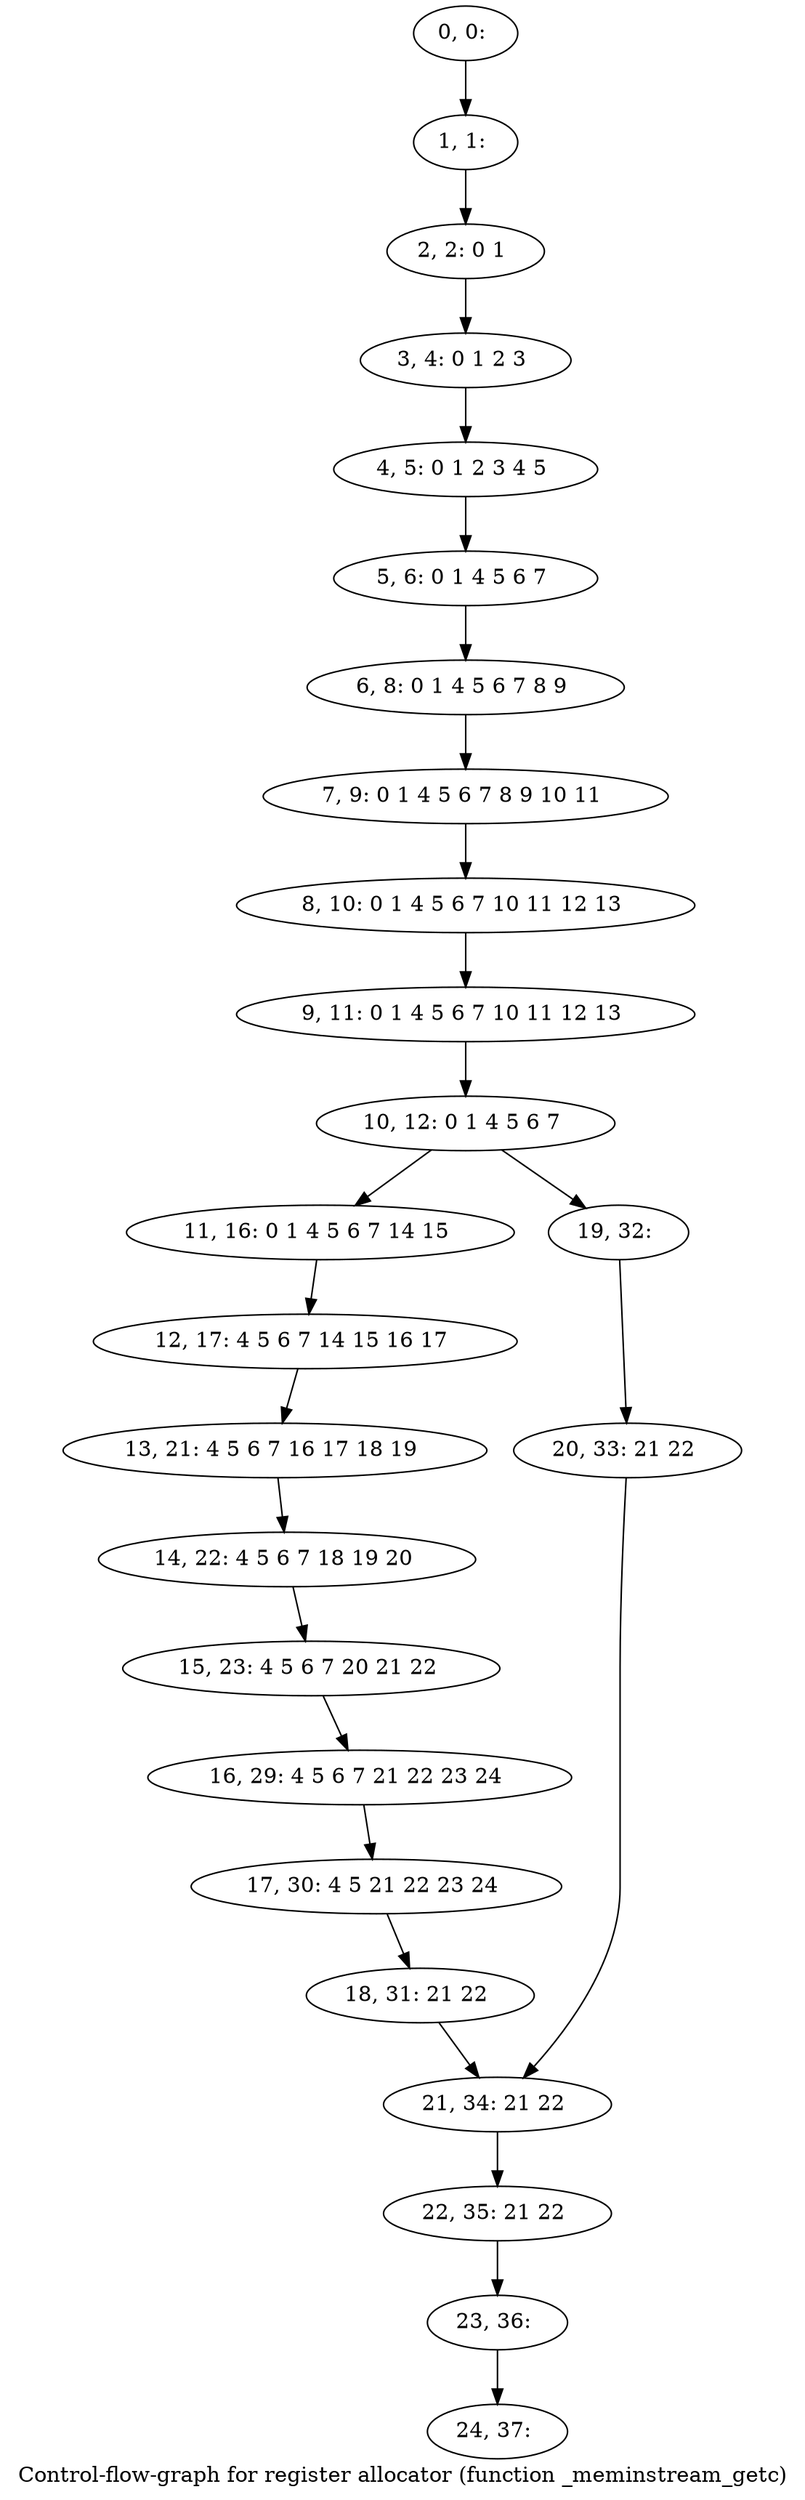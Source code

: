 digraph G {
graph [label="Control-flow-graph for register allocator (function _meminstream_getc)"]
0[label="0, 0: "];
1[label="1, 1: "];
2[label="2, 2: 0 1 "];
3[label="3, 4: 0 1 2 3 "];
4[label="4, 5: 0 1 2 3 4 5 "];
5[label="5, 6: 0 1 4 5 6 7 "];
6[label="6, 8: 0 1 4 5 6 7 8 9 "];
7[label="7, 9: 0 1 4 5 6 7 8 9 10 11 "];
8[label="8, 10: 0 1 4 5 6 7 10 11 12 13 "];
9[label="9, 11: 0 1 4 5 6 7 10 11 12 13 "];
10[label="10, 12: 0 1 4 5 6 7 "];
11[label="11, 16: 0 1 4 5 6 7 14 15 "];
12[label="12, 17: 4 5 6 7 14 15 16 17 "];
13[label="13, 21: 4 5 6 7 16 17 18 19 "];
14[label="14, 22: 4 5 6 7 18 19 20 "];
15[label="15, 23: 4 5 6 7 20 21 22 "];
16[label="16, 29: 4 5 6 7 21 22 23 24 "];
17[label="17, 30: 4 5 21 22 23 24 "];
18[label="18, 31: 21 22 "];
19[label="19, 32: "];
20[label="20, 33: 21 22 "];
21[label="21, 34: 21 22 "];
22[label="22, 35: 21 22 "];
23[label="23, 36: "];
24[label="24, 37: "];
0->1 ;
1->2 ;
2->3 ;
3->4 ;
4->5 ;
5->6 ;
6->7 ;
7->8 ;
8->9 ;
9->10 ;
10->11 ;
10->19 ;
11->12 ;
12->13 ;
13->14 ;
14->15 ;
15->16 ;
16->17 ;
17->18 ;
18->21 ;
19->20 ;
20->21 ;
21->22 ;
22->23 ;
23->24 ;
}
